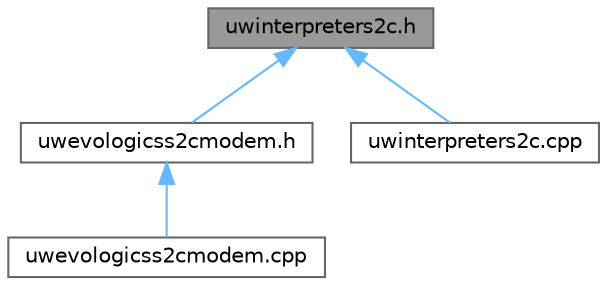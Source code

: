 digraph "uwinterpreters2c.h"
{
 // LATEX_PDF_SIZE
  bgcolor="transparent";
  edge [fontname=Helvetica,fontsize=10,labelfontname=Helvetica,labelfontsize=10];
  node [fontname=Helvetica,fontsize=10,shape=box,height=0.2,width=0.4];
  Node1 [id="Node000001",label="uwinterpreters2c.h",height=0.2,width=0.4,color="gray40", fillcolor="grey60", style="filled", fontcolor="black",tooltip="Header of the interepreter class: this class is used ot translate form DESERT software to/from EvoLog..."];
  Node1 -> Node2 [id="edge1_Node000001_Node000002",dir="back",color="steelblue1",style="solid",tooltip=" "];
  Node2 [id="Node000002",label="uwevologicss2cmodem.h",height=0.2,width=0.4,color="grey40", fillcolor="white", style="filled",URL="$uwevologicss2cmodem_8h.html",tooltip="Header of the main class that implements the drivers to manage the EvoLogics S2C line of devices...."];
  Node2 -> Node3 [id="edge2_Node000002_Node000003",dir="back",color="steelblue1",style="solid",tooltip=" "];
  Node3 [id="Node000003",label="uwevologicss2cmodem.cpp",height=0.2,width=0.4,color="grey40", fillcolor="white", style="filled",URL="$uwevologicss2cmodem_8cpp.html",tooltip=" "];
  Node1 -> Node4 [id="edge3_Node000001_Node000004",dir="back",color="steelblue1",style="solid",tooltip=" "];
  Node4 [id="Node000004",label="uwinterpreters2c.cpp",height=0.2,width=0.4,color="grey40", fillcolor="white", style="filled",URL="$uwinterpreters2c_8cpp.html",tooltip=" "];
}
